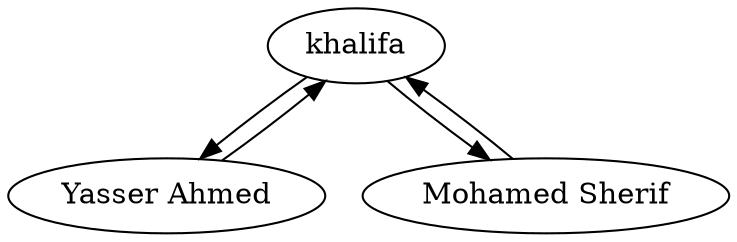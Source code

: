 digraph UserGraph {
  1 [label="khalifa"];
  1 -> 2;
  1 -> 3;
  2 [label="Yasser Ahmed"];
  2 -> 1;
  3 [label="Mohamed Sherif"];
  3 -> 1;
}
